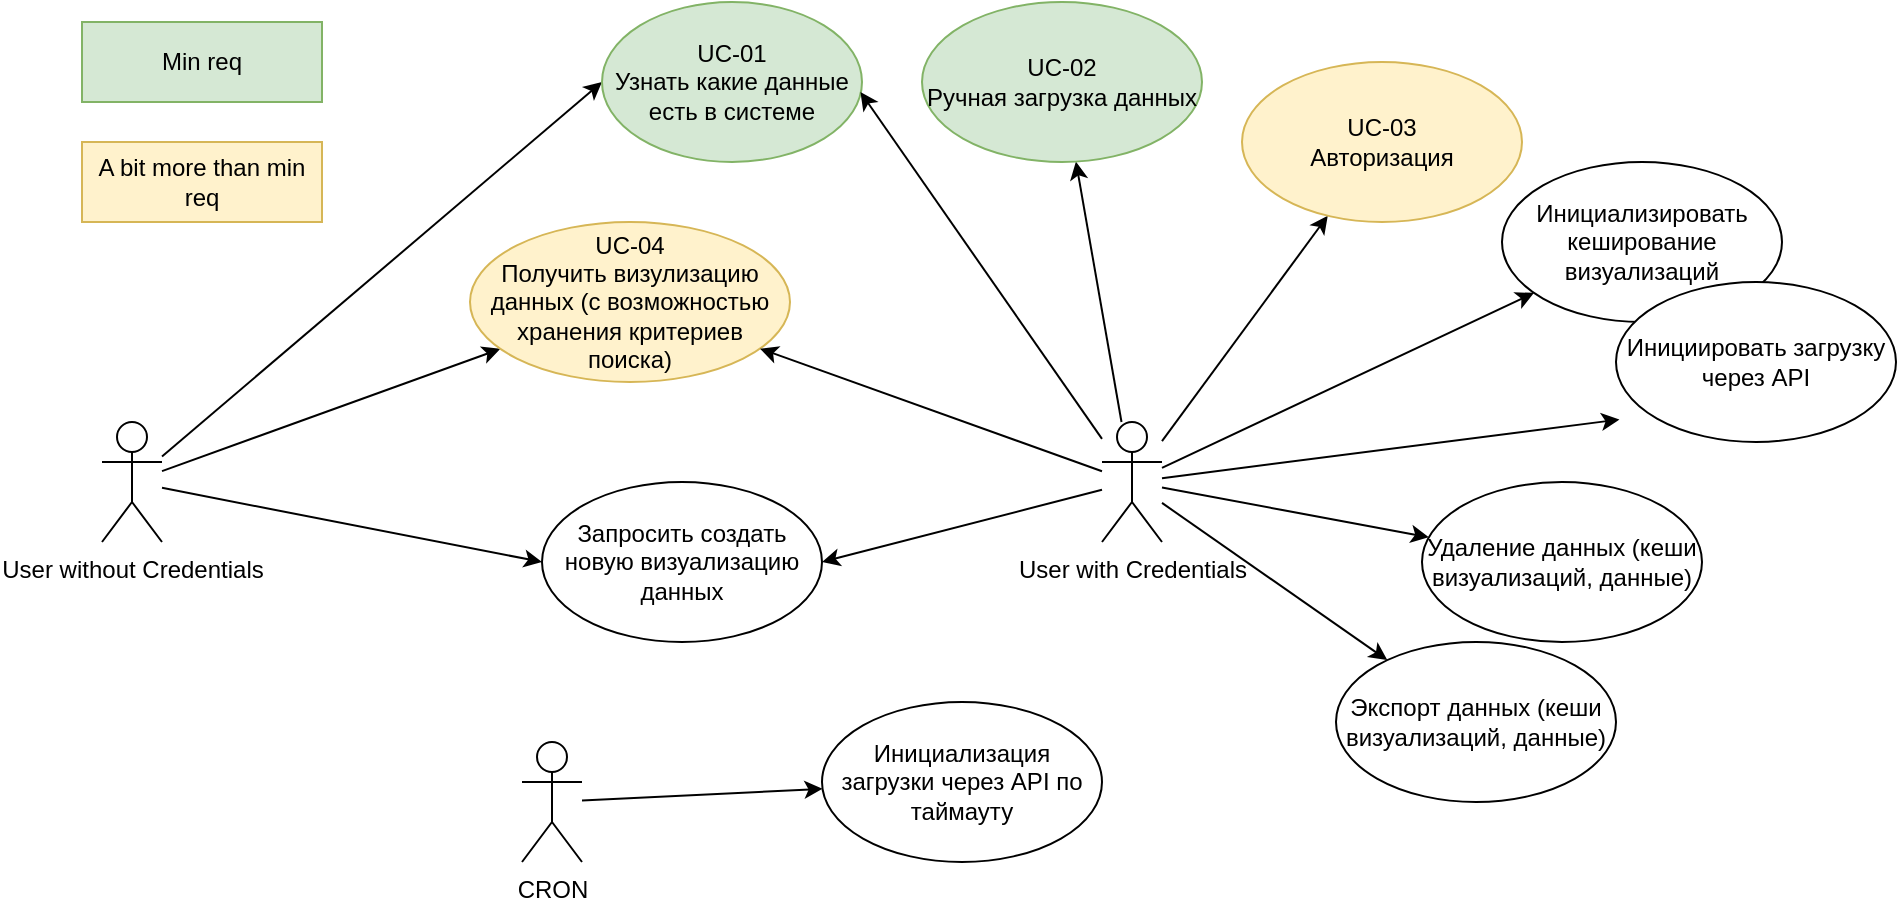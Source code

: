 <mxfile version="20.8.16" type="device" pages="4"><diagram name="Use-cases" id="f5uyt1Zjo9234dKpyQ7w"><mxGraphModel dx="1434" dy="884" grid="1" gridSize="10" guides="1" tooltips="1" connect="1" arrows="1" fold="1" page="1" pageScale="1" pageWidth="827" pageHeight="1169" math="0" shadow="0"><root><mxCell id="0"/><mxCell id="1" parent="0"/><mxCell id="8cF0kseje4IqXNG1ATnn-5" style="rounded=0;orthogonalLoop=1;jettySize=auto;html=1;" parent="1" source="8cF0kseje4IqXNG1ATnn-1" target="8cF0kseje4IqXNG1ATnn-4" edge="1"><mxGeometry relative="1" as="geometry"/></mxCell><mxCell id="8cF0kseje4IqXNG1ATnn-6" style="edgeStyle=none;rounded=0;orthogonalLoop=1;jettySize=auto;html=1;entryX=0;entryY=0.5;entryDx=0;entryDy=0;" parent="1" source="8cF0kseje4IqXNG1ATnn-1" target="8cF0kseje4IqXNG1ATnn-7" edge="1"><mxGeometry relative="1" as="geometry"><mxPoint x="270" y="400" as="targetPoint"/></mxGeometry></mxCell><mxCell id="8cF0kseje4IqXNG1ATnn-14" style="edgeStyle=none;rounded=0;orthogonalLoop=1;jettySize=auto;html=1;entryX=0;entryY=0.5;entryDx=0;entryDy=0;" parent="1" source="8cF0kseje4IqXNG1ATnn-1" target="8cF0kseje4IqXNG1ATnn-2" edge="1"><mxGeometry relative="1" as="geometry"/></mxCell><mxCell id="8cF0kseje4IqXNG1ATnn-1" value="User without Credentials" style="shape=umlActor;verticalLabelPosition=bottom;verticalAlign=top;html=1;outlineConnect=0;" parent="1" vertex="1"><mxGeometry x="70" y="210" width="30" height="60" as="geometry"/></mxCell><mxCell id="8cF0kseje4IqXNG1ATnn-2" value="UC-01&lt;br&gt;Узнать какие данные есть в системе" style="ellipse;whiteSpace=wrap;html=1;fillColor=#d5e8d4;strokeColor=#82b366;" parent="1" vertex="1"><mxGeometry x="320" width="130" height="80" as="geometry"/></mxCell><mxCell id="8cF0kseje4IqXNG1ATnn-4" value="UC-04&lt;br&gt;Получить визулизацию данных (с возможностью хранения критериев поиска)" style="ellipse;whiteSpace=wrap;html=1;fillColor=#fff2cc;strokeColor=#d6b656;" parent="1" vertex="1"><mxGeometry x="254" y="110" width="160" height="80" as="geometry"/></mxCell><mxCell id="8cF0kseje4IqXNG1ATnn-7" value="Запросить создать новую визуализацию данных" style="ellipse;whiteSpace=wrap;html=1;" parent="1" vertex="1"><mxGeometry x="290" y="240" width="140" height="80" as="geometry"/></mxCell><mxCell id="8cF0kseje4IqXNG1ATnn-9" style="edgeStyle=none;rounded=0;orthogonalLoop=1;jettySize=auto;html=1;" parent="1" source="8cF0kseje4IqXNG1ATnn-8" target="8cF0kseje4IqXNG1ATnn-10" edge="1"><mxGeometry relative="1" as="geometry"><mxPoint x="730" y="200" as="targetPoint"/></mxGeometry></mxCell><mxCell id="8cF0kseje4IqXNG1ATnn-11" style="edgeStyle=none;rounded=0;orthogonalLoop=1;jettySize=auto;html=1;entryX=0.994;entryY=0.563;entryDx=0;entryDy=0;entryPerimeter=0;" parent="1" source="8cF0kseje4IqXNG1ATnn-8" target="8cF0kseje4IqXNG1ATnn-2" edge="1"><mxGeometry relative="1" as="geometry"/></mxCell><mxCell id="8cF0kseje4IqXNG1ATnn-12" style="edgeStyle=none;rounded=0;orthogonalLoop=1;jettySize=auto;html=1;" parent="1" source="8cF0kseje4IqXNG1ATnn-8" target="8cF0kseje4IqXNG1ATnn-4" edge="1"><mxGeometry relative="1" as="geometry"/></mxCell><mxCell id="8cF0kseje4IqXNG1ATnn-13" style="edgeStyle=none;rounded=0;orthogonalLoop=1;jettySize=auto;html=1;entryX=1;entryY=0.5;entryDx=0;entryDy=0;" parent="1" source="8cF0kseje4IqXNG1ATnn-8" target="8cF0kseje4IqXNG1ATnn-7" edge="1"><mxGeometry relative="1" as="geometry"/></mxCell><mxCell id="8cF0kseje4IqXNG1ATnn-16" style="edgeStyle=none;rounded=0;orthogonalLoop=1;jettySize=auto;html=1;" parent="1" source="8cF0kseje4IqXNG1ATnn-8" target="8cF0kseje4IqXNG1ATnn-15" edge="1"><mxGeometry relative="1" as="geometry"/></mxCell><mxCell id="8cF0kseje4IqXNG1ATnn-18" style="edgeStyle=none;rounded=0;orthogonalLoop=1;jettySize=auto;html=1;" parent="1" source="8cF0kseje4IqXNG1ATnn-8" target="8cF0kseje4IqXNG1ATnn-17" edge="1"><mxGeometry relative="1" as="geometry"/></mxCell><mxCell id="8cF0kseje4IqXNG1ATnn-20" style="edgeStyle=none;rounded=0;orthogonalLoop=1;jettySize=auto;html=1;" parent="1" source="8cF0kseje4IqXNG1ATnn-8" edge="1"><mxGeometry relative="1" as="geometry"><mxPoint x="828.698" y="208.757" as="targetPoint"/></mxGeometry></mxCell><mxCell id="8cF0kseje4IqXNG1ATnn-22" style="edgeStyle=none;rounded=0;orthogonalLoop=1;jettySize=auto;html=1;" parent="1" source="8cF0kseje4IqXNG1ATnn-8" target="8cF0kseje4IqXNG1ATnn-21" edge="1"><mxGeometry relative="1" as="geometry"/></mxCell><mxCell id="8cF0kseje4IqXNG1ATnn-24" style="edgeStyle=none;rounded=0;orthogonalLoop=1;jettySize=auto;html=1;" parent="1" source="8cF0kseje4IqXNG1ATnn-8" target="8cF0kseje4IqXNG1ATnn-23" edge="1"><mxGeometry relative="1" as="geometry"/></mxCell><mxCell id="8cF0kseje4IqXNG1ATnn-8" value="User with Credentials" style="shape=umlActor;verticalLabelPosition=bottom;verticalAlign=top;html=1;outlineConnect=0;" parent="1" vertex="1"><mxGeometry x="570" y="210" width="30" height="60" as="geometry"/></mxCell><mxCell id="8cF0kseje4IqXNG1ATnn-10" value="UC-03&lt;br&gt;Авторизация" style="ellipse;whiteSpace=wrap;html=1;fillColor=#fff2cc;strokeColor=#d6b656;" parent="1" vertex="1"><mxGeometry x="640" y="30" width="140" height="80" as="geometry"/></mxCell><mxCell id="8cF0kseje4IqXNG1ATnn-15" value="UC-02&lt;br&gt;Ручная загрузка данных" style="ellipse;whiteSpace=wrap;html=1;fillColor=#d5e8d4;strokeColor=#82b366;" parent="1" vertex="1"><mxGeometry x="480" width="140" height="80" as="geometry"/></mxCell><mxCell id="8cF0kseje4IqXNG1ATnn-17" value="Инициализировать кеширование визуализаций" style="ellipse;whiteSpace=wrap;html=1;" parent="1" vertex="1"><mxGeometry x="770" y="80" width="140" height="80" as="geometry"/></mxCell><mxCell id="8cF0kseje4IqXNG1ATnn-19" value="Инициировать загрузку через API" style="ellipse;whiteSpace=wrap;html=1;" parent="1" vertex="1"><mxGeometry x="827" y="140" width="140" height="80" as="geometry"/></mxCell><mxCell id="8cF0kseje4IqXNG1ATnn-21" value="Удаление данных (кеши визуализаций, данные)" style="ellipse;whiteSpace=wrap;html=1;" parent="1" vertex="1"><mxGeometry x="730" y="240" width="140" height="80" as="geometry"/></mxCell><mxCell id="8cF0kseje4IqXNG1ATnn-23" value="Экспорт данных (кеши визуализаций, данные)" style="ellipse;whiteSpace=wrap;html=1;" parent="1" vertex="1"><mxGeometry x="687" y="320" width="140" height="80" as="geometry"/></mxCell><mxCell id="8cF0kseje4IqXNG1ATnn-27" style="edgeStyle=none;rounded=0;orthogonalLoop=1;jettySize=auto;html=1;" parent="1" source="8cF0kseje4IqXNG1ATnn-25" target="8cF0kseje4IqXNG1ATnn-26" edge="1"><mxGeometry relative="1" as="geometry"/></mxCell><mxCell id="8cF0kseje4IqXNG1ATnn-25" value="CRON" style="shape=umlActor;verticalLabelPosition=bottom;verticalAlign=top;html=1;outlineConnect=0;" parent="1" vertex="1"><mxGeometry x="280" y="370" width="30" height="60" as="geometry"/></mxCell><mxCell id="8cF0kseje4IqXNG1ATnn-26" value="Инициализация загрузки через API по таймауту" style="ellipse;whiteSpace=wrap;html=1;" parent="1" vertex="1"><mxGeometry x="430" y="350" width="140" height="80" as="geometry"/></mxCell><mxCell id="8cF0kseje4IqXNG1ATnn-28" value="Min req" style="rounded=0;whiteSpace=wrap;html=1;fillColor=#d5e8d4;strokeColor=#82b366;" parent="1" vertex="1"><mxGeometry x="60" y="10" width="120" height="40" as="geometry"/></mxCell><mxCell id="8cF0kseje4IqXNG1ATnn-29" value="A bit more than min req" style="rounded=0;whiteSpace=wrap;html=1;fillColor=#fff2cc;strokeColor=#d6b656;" parent="1" vertex="1"><mxGeometry x="60" y="70" width="120" height="40" as="geometry"/></mxCell></root></mxGraphModel></diagram><diagram id="mo4Sf-aDw3w8YgBsO6Wb" name="UC-01"><mxGraphModel dx="1434" dy="884" grid="1" gridSize="10" guides="1" tooltips="1" connect="1" arrows="1" fold="1" page="1" pageScale="1" pageWidth="850" pageHeight="1100" math="0" shadow="0"><root><mxCell id="0"/><mxCell id="1" parent="0"/><mxCell id="SO-l5unNgCnTwTQs5r8T-1" style="edgeStyle=orthogonalEdgeStyle;rounded=0;orthogonalLoop=1;jettySize=auto;html=1;entryX=0;entryY=0.5;entryDx=0;entryDy=0;" parent="1" source="SO-l5unNgCnTwTQs5r8T-5" target="SO-l5unNgCnTwTQs5r8T-7" edge="1"><mxGeometry relative="1" as="geometry"><Array as="points"><mxPoint x="105" y="130"/></Array></mxGeometry></mxCell><mxCell id="SO-l5unNgCnTwTQs5r8T-2" style="edgeStyle=orthogonalEdgeStyle;rounded=0;orthogonalLoop=1;jettySize=auto;html=1;entryX=0;entryY=0.5;entryDx=0;entryDy=0;" parent="1" source="SO-l5unNgCnTwTQs5r8T-5" target="SO-l5unNgCnTwTQs5r8T-8" edge="1"><mxGeometry relative="1" as="geometry"><Array as="points"><mxPoint x="105" y="190"/></Array></mxGeometry></mxCell><mxCell id="SO-l5unNgCnTwTQs5r8T-3" style="edgeStyle=orthogonalEdgeStyle;rounded=0;orthogonalLoop=1;jettySize=auto;html=1;entryX=0;entryY=0.5;entryDx=0;entryDy=0;" parent="1" source="SO-l5unNgCnTwTQs5r8T-5" target="SO-l5unNgCnTwTQs5r8T-9" edge="1"><mxGeometry relative="1" as="geometry"><Array as="points"><mxPoint x="105" y="250"/></Array></mxGeometry></mxCell><mxCell id="SO-l5unNgCnTwTQs5r8T-4" style="edgeStyle=orthogonalEdgeStyle;rounded=0;orthogonalLoop=1;jettySize=auto;html=1;entryX=0;entryY=0.5;entryDx=0;entryDy=0;" parent="1" source="SO-l5unNgCnTwTQs5r8T-5" target="SO-l5unNgCnTwTQs5r8T-11" edge="1"><mxGeometry relative="1" as="geometry"><Array as="points"><mxPoint x="105" y="310"/></Array></mxGeometry></mxCell><mxCell id="SO-l5unNgCnTwTQs5r8T-5" value="UC-01&lt;br style=&quot;border-color: var(--border-color);&quot;&gt;Узнать какие данные есть в системе" style="rounded=0;whiteSpace=wrap;html=1;" parent="1" vertex="1"><mxGeometry x="40" y="40" width="130" height="50" as="geometry"/></mxCell><mxCell id="SO-l5unNgCnTwTQs5r8T-6" value="UC-01 - наполнить репозиторий данными" style="rounded=0;whiteSpace=wrap;html=1;" parent="1" vertex="1"><mxGeometry x="190" y="110" width="120" height="40" as="geometry"/></mxCell><mxCell id="SO-l5unNgCnTwTQs5r8T-7" value="UC-01.1 - наполнить БД данными" style="rounded=0;whiteSpace=wrap;html=1;" parent="1" vertex="1"><mxGeometry x="190" y="110" width="170" height="40" as="geometry"/></mxCell><mxCell id="SO-l5unNgCnTwTQs5r8T-8" value="UC-01.2 - Репозиторий и модели данных" style="rounded=0;whiteSpace=wrap;html=1;" parent="1" vertex="1"><mxGeometry x="190" y="170" width="170" height="40" as="geometry"/></mxCell><mxCell id="SO-l5unNgCnTwTQs5r8T-9" value="UC-01.3 - Контроллер" style="rounded=0;whiteSpace=wrap;html=1;" parent="1" vertex="1"><mxGeometry x="190" y="230" width="170" height="40" as="geometry"/></mxCell><mxCell id="SO-l5unNgCnTwTQs5r8T-10" value="" style="edgeStyle=orthogonalEdgeStyle;rounded=0;orthogonalLoop=1;jettySize=auto;html=1;" parent="1" source="SO-l5unNgCnTwTQs5r8T-11" target="SO-l5unNgCnTwTQs5r8T-13" edge="1"><mxGeometry relative="1" as="geometry"/></mxCell><mxCell id="SO-l5unNgCnTwTQs5r8T-11" value="UC-01.4 - Фронт" style="rounded=0;whiteSpace=wrap;html=1;" parent="1" vertex="1"><mxGeometry x="190" y="290" width="170" height="40" as="geometry"/></mxCell><mxCell id="SO-l5unNgCnTwTQs5r8T-12" value="" style="edgeStyle=orthogonalEdgeStyle;rounded=0;orthogonalLoop=1;jettySize=auto;html=1;" parent="1" source="SO-l5unNgCnTwTQs5r8T-13" target="SO-l5unNgCnTwTQs5r8T-14" edge="1"><mxGeometry relative="1" as="geometry"/></mxCell><mxCell id="SO-l5unNgCnTwTQs5r8T-13" value="моки для данных" style="rounded=0;whiteSpace=wrap;html=1;" parent="1" vertex="1"><mxGeometry x="400" y="290" width="170" height="40" as="geometry"/></mxCell><mxCell id="SO-l5unNgCnTwTQs5r8T-14" value="UI для визуализации" style="rounded=0;whiteSpace=wrap;html=1;" parent="1" vertex="1"><mxGeometry x="610" y="290" width="170" height="40" as="geometry"/></mxCell></root></mxGraphModel></diagram><diagram id="AnEG77DeP-e4qSUIiwrL" name="UC-02"><mxGraphModel dx="1434" dy="884" grid="1" gridSize="10" guides="1" tooltips="1" connect="1" arrows="1" fold="1" page="1" pageScale="1" pageWidth="850" pageHeight="1100" math="0" shadow="0"><root><mxCell id="0"/><mxCell id="1" parent="0"/><mxCell id="Unuqt8ObPVXyBJiYsEU6-1" style="edgeStyle=orthogonalEdgeStyle;rounded=0;orthogonalLoop=1;jettySize=auto;html=1;entryX=0;entryY=0.5;entryDx=0;entryDy=0;" parent="1" source="Unuqt8ObPVXyBJiYsEU6-3" target="Unuqt8ObPVXyBJiYsEU6-5" edge="1"><mxGeometry relative="1" as="geometry"><Array as="points"><mxPoint x="105" y="130"/></Array></mxGeometry></mxCell><mxCell id="Unuqt8ObPVXyBJiYsEU6-2" style="edgeStyle=orthogonalEdgeStyle;rounded=0;orthogonalLoop=1;jettySize=auto;html=1;entryX=0;entryY=0.5;entryDx=0;entryDy=0;" parent="1" source="Unuqt8ObPVXyBJiYsEU6-3" target="Unuqt8ObPVXyBJiYsEU6-6" edge="1"><mxGeometry relative="1" as="geometry"><Array as="points"><mxPoint x="105" y="190"/></Array></mxGeometry></mxCell><mxCell id="Unuqt8ObPVXyBJiYsEU6-3" value="UC-02&lt;br style=&quot;border-color: var(--border-color);&quot;&gt;Ручная загрузка данных" style="rounded=0;whiteSpace=wrap;html=1;" parent="1" vertex="1"><mxGeometry x="40" y="40" width="130" height="50" as="geometry"/></mxCell><mxCell id="Unuqt8ObPVXyBJiYsEU6-4" value="UC-01 - наполнить репозиторий данными" style="rounded=0;whiteSpace=wrap;html=1;" parent="1" vertex="1"><mxGeometry x="190" y="110" width="120" height="40" as="geometry"/></mxCell><mxCell id="Unuqt8ObPVXyBJiYsEU6-5" value="UC-02.1 - Репозиторий и модели" style="rounded=0;whiteSpace=wrap;html=1;" parent="1" vertex="1"><mxGeometry x="190" y="110" width="170" height="40" as="geometry"/></mxCell><mxCell id="Unuqt8ObPVXyBJiYsEU6-6" value="UC-02.2 - Контроллер" style="rounded=0;whiteSpace=wrap;html=1;" parent="1" vertex="1"><mxGeometry x="190" y="170" width="170" height="40" as="geometry"/></mxCell></root></mxGraphModel></diagram><diagram id="6f35am_99kZWZjibFeqt" name="Data models schema"><mxGraphModel dx="1606" dy="833" grid="1" gridSize="10" guides="1" tooltips="1" connect="1" arrows="1" fold="1" page="1" pageScale="1" pageWidth="850" pageHeight="1100" math="0" shadow="0"><root><mxCell id="0"/><mxCell id="1" parent="0"/><mxCell id="kZ204tlnAHB1VtBrFHOV-1" value="Application" style="swimlane;fontStyle=0;childLayout=stackLayout;horizontal=1;startSize=26;fillColor=#dae8fc;horizontalStack=0;resizeParent=1;resizeParentMax=0;resizeLast=0;collapsible=1;marginBottom=0;strokeColor=#6c8ebf;" parent="1" vertex="1"><mxGeometry x="280" y="200" width="240" height="260" as="geometry"/></mxCell><mxCell id="kZ204tlnAHB1VtBrFHOV-2" value="+ metadata: metadata" style="text;strokeColor=#6c8ebf;fillColor=#dae8fc;align=left;verticalAlign=top;spacingLeft=4;spacingRight=4;overflow=hidden;rotatable=0;points=[[0,0.5],[1,0.5]];portConstraint=eastwest;" parent="kZ204tlnAHB1VtBrFHOV-1" vertex="1"><mxGeometry y="26" width="240" height="26" as="geometry"/></mxCell><mxCell id="kZ204tlnAHB1VtBrFHOV-3" value="+ year: int" style="text;strokeColor=#6c8ebf;fillColor=#dae8fc;align=left;verticalAlign=top;spacingLeft=4;spacingRight=4;overflow=hidden;rotatable=0;points=[[0,0.5],[1,0.5]];portConstraint=eastwest;" parent="kZ204tlnAHB1VtBrFHOV-1" vertex="1"><mxGeometry y="52" width="240" height="26" as="geometry"/></mxCell><mxCell id="kZ204tlnAHB1VtBrFHOV-4" value="+ countryId: string?" style="text;strokeColor=#6c8ebf;fillColor=#dae8fc;align=left;verticalAlign=top;spacingLeft=4;spacingRight=4;overflow=hidden;rotatable=0;points=[[0,0.5],[1,0.5]];portConstraint=eastwest;" parent="kZ204tlnAHB1VtBrFHOV-1" vertex="1"><mxGeometry y="78" width="240" height="26" as="geometry"/></mxCell><mxCell id="kZ204tlnAHB1VtBrFHOV-5" value="+ organisationId: string?" style="text;strokeColor=#6c8ebf;fillColor=#dae8fc;align=left;verticalAlign=top;spacingLeft=4;spacingRight=4;overflow=hidden;rotatable=0;points=[[0,0.5],[1,0.5]];portConstraint=eastwest;" parent="kZ204tlnAHB1VtBrFHOV-1" vertex="1"><mxGeometry y="104" width="240" height="26" as="geometry"/></mxCell><mxCell id="kZ204tlnAHB1VtBrFHOV-6" value="+ applicationByResident: int?" style="text;strokeColor=#6c8ebf;fillColor=#dae8fc;align=left;verticalAlign=top;spacingLeft=4;spacingRight=4;overflow=hidden;rotatable=0;points=[[0,0.5],[1,0.5]];portConstraint=eastwest;" parent="kZ204tlnAHB1VtBrFHOV-1" vertex="1"><mxGeometry y="130" width="240" height="26" as="geometry"/></mxCell><mxCell id="kZ204tlnAHB1VtBrFHOV-7" value="+ applicationByNonResident: int?" style="text;strokeColor=#6c8ebf;fillColor=#dae8fc;align=left;verticalAlign=top;spacingLeft=4;spacingRight=4;overflow=hidden;rotatable=0;points=[[0,0.5],[1,0.5]];portConstraint=eastwest;" parent="kZ204tlnAHB1VtBrFHOV-1" vertex="1"><mxGeometry y="156" width="240" height="26" as="geometry"/></mxCell><mxCell id="kZ204tlnAHB1VtBrFHOV-8" value="+ applicationsByOriginTotal: int?" style="text;strokeColor=#6c8ebf;fillColor=#dae8fc;align=left;verticalAlign=top;spacingLeft=4;spacingRight=4;overflow=hidden;rotatable=0;points=[[0,0.5],[1,0.5]];portConstraint=eastwest;" parent="kZ204tlnAHB1VtBrFHOV-1" vertex="1"><mxGeometry y="182" width="240" height="26" as="geometry"/></mxCell><mxCell id="kZ204tlnAHB1VtBrFHOV-9" value="+ pctNationalPhaseEntryOffice: int?" style="text;strokeColor=#6c8ebf;fillColor=#dae8fc;align=left;verticalAlign=top;spacingLeft=4;spacingRight=4;overflow=hidden;rotatable=0;points=[[0,0.5],[1,0.5]];portConstraint=eastwest;" parent="kZ204tlnAHB1VtBrFHOV-1" vertex="1"><mxGeometry y="208" width="240" height="26" as="geometry"/></mxCell><mxCell id="kZ204tlnAHB1VtBrFHOV-10" value="+ pctNationalPhaseEntryOrigin: int?" style="text;strokeColor=#6c8ebf;fillColor=#dae8fc;align=left;verticalAlign=top;spacingLeft=4;spacingRight=4;overflow=hidden;rotatable=0;points=[[0,0.5],[1,0.5]];portConstraint=eastwest;" parent="kZ204tlnAHB1VtBrFHOV-1" vertex="1"><mxGeometry y="234" width="240" height="26" as="geometry"/></mxCell><mxCell id="kZ204tlnAHB1VtBrFHOV-11" value="Grants" style="swimlane;fontStyle=0;childLayout=stackLayout;horizontal=1;startSize=26;fillColor=#dae8fc;horizontalStack=0;resizeParent=1;resizeParentMax=0;resizeLast=0;collapsible=1;marginBottom=0;strokeColor=#6c8ebf;" parent="1" vertex="1"><mxGeometry x="30" y="200" width="240" height="234" as="geometry"/></mxCell><mxCell id="kZ204tlnAHB1VtBrFHOV-12" value="+ metadata: metadata" style="text;strokeColor=#6c8ebf;fillColor=#dae8fc;align=left;verticalAlign=top;spacingLeft=4;spacingRight=4;overflow=hidden;rotatable=0;points=[[0,0.5],[1,0.5]];portConstraint=eastwest;" parent="kZ204tlnAHB1VtBrFHOV-11" vertex="1"><mxGeometry y="26" width="240" height="26" as="geometry"/></mxCell><mxCell id="kZ204tlnAHB1VtBrFHOV-13" value="+ year: int" style="text;strokeColor=#6c8ebf;fillColor=#dae8fc;align=left;verticalAlign=top;spacingLeft=4;spacingRight=4;overflow=hidden;rotatable=0;points=[[0,0.5],[1,0.5]];portConstraint=eastwest;" parent="kZ204tlnAHB1VtBrFHOV-11" vertex="1"><mxGeometry y="52" width="240" height="26" as="geometry"/></mxCell><mxCell id="kZ204tlnAHB1VtBrFHOV-14" value="+ countryId: string?" style="text;strokeColor=#6c8ebf;fillColor=#dae8fc;align=left;verticalAlign=top;spacingLeft=4;spacingRight=4;overflow=hidden;rotatable=0;points=[[0,0.5],[1,0.5]];portConstraint=eastwest;" parent="kZ204tlnAHB1VtBrFHOV-11" vertex="1"><mxGeometry y="78" width="240" height="26" as="geometry"/></mxCell><mxCell id="kZ204tlnAHB1VtBrFHOV-15" value="+ organisationId: string?" style="text;strokeColor=#6c8ebf;fillColor=#dae8fc;align=left;verticalAlign=top;spacingLeft=4;spacingRight=4;overflow=hidden;rotatable=0;points=[[0,0.5],[1,0.5]];portConstraint=eastwest;" parent="kZ204tlnAHB1VtBrFHOV-11" vertex="1"><mxGeometry y="104" width="240" height="26" as="geometry"/></mxCell><mxCell id="kZ204tlnAHB1VtBrFHOV-16" value="+ grantsByOfficeResident: int?" style="text;strokeColor=#6c8ebf;fillColor=#dae8fc;align=left;verticalAlign=top;spacingLeft=4;spacingRight=4;overflow=hidden;rotatable=0;points=[[0,0.5],[1,0.5]];portConstraint=eastwest;" parent="kZ204tlnAHB1VtBrFHOV-11" vertex="1"><mxGeometry y="130" width="240" height="26" as="geometry"/></mxCell><mxCell id="kZ204tlnAHB1VtBrFHOV-17" value="+ grantsByOfficeNonResident: int?" style="text;strokeColor=#6c8ebf;fillColor=#dae8fc;align=left;verticalAlign=top;spacingLeft=4;spacingRight=4;overflow=hidden;rotatable=0;points=[[0,0.5],[1,0.5]];portConstraint=eastwest;" parent="kZ204tlnAHB1VtBrFHOV-11" vertex="1"><mxGeometry y="156" width="240" height="26" as="geometry"/></mxCell><mxCell id="kZ204tlnAHB1VtBrFHOV-18" value="+ grantsByOriginTotal: int?" style="text;strokeColor=#6c8ebf;fillColor=#dae8fc;align=left;verticalAlign=top;spacingLeft=4;spacingRight=4;overflow=hidden;rotatable=0;points=[[0,0.5],[1,0.5]];portConstraint=eastwest;" parent="kZ204tlnAHB1VtBrFHOV-11" vertex="1"><mxGeometry y="182" width="240" height="26" as="geometry"/></mxCell><mxCell id="kZ204tlnAHB1VtBrFHOV-19" value="+ inForceByOfficeTotal: int?" style="text;strokeColor=#6c8ebf;fillColor=#dae8fc;align=left;verticalAlign=top;spacingLeft=4;spacingRight=4;overflow=hidden;rotatable=0;points=[[0,0.5],[1,0.5]];portConstraint=eastwest;" parent="kZ204tlnAHB1VtBrFHOV-11" vertex="1"><mxGeometry y="208" width="240" height="26" as="geometry"/></mxCell><mxCell id="kZ204tlnAHB1VtBrFHOV-34" value="Metadata" style="swimlane;fontStyle=0;childLayout=stackLayout;horizontal=1;startSize=26;fillColor=none;horizontalStack=0;resizeParent=1;resizeParentMax=0;resizeLast=0;collapsible=1;marginBottom=0;" parent="1" vertex="1"><mxGeometry x="1300" y="200" width="140" height="104" as="geometry"/></mxCell><mxCell id="kZ204tlnAHB1VtBrFHOV-35" value="+ sourceId: string" style="text;strokeColor=none;fillColor=none;align=left;verticalAlign=top;spacingLeft=4;spacingRight=4;overflow=hidden;rotatable=0;points=[[0,0.5],[1,0.5]];portConstraint=eastwest;" parent="kZ204tlnAHB1VtBrFHOV-34" vertex="1"><mxGeometry y="26" width="140" height="26" as="geometry"/></mxCell><mxCell id="kZ204tlnAHB1VtBrFHOV-36" value="+ uploaderUserId: string" style="text;strokeColor=none;fillColor=none;align=left;verticalAlign=top;spacingLeft=4;spacingRight=4;overflow=hidden;rotatable=0;points=[[0,0.5],[1,0.5]];portConstraint=eastwest;" parent="kZ204tlnAHB1VtBrFHOV-34" vertex="1"><mxGeometry y="52" width="140" height="26" as="geometry"/></mxCell><mxCell id="kZ204tlnAHB1VtBrFHOV-37" value="+ uploadDate: dateTime" style="text;strokeColor=none;fillColor=none;align=left;verticalAlign=top;spacingLeft=4;spacingRight=4;overflow=hidden;rotatable=0;points=[[0,0.5],[1,0.5]];portConstraint=eastwest;" parent="kZ204tlnAHB1VtBrFHOV-34" vertex="1"><mxGeometry y="78" width="140" height="26" as="geometry"/></mxCell><mxCell id="kZ204tlnAHB1VtBrFHOV-57" value="M1SL" style="swimlane;fontStyle=0;childLayout=stackLayout;horizontal=1;startSize=26;fillColor=#ffe6cc;horizontalStack=0;resizeParent=1;resizeParentMax=0;resizeLast=0;collapsible=1;marginBottom=0;strokeColor=#d79b00;" parent="1" vertex="1"><mxGeometry x="860" y="370" width="240" height="104" as="geometry"/></mxCell><mxCell id="kZ204tlnAHB1VtBrFHOV-58" value="+ metadata: metadata" style="text;strokeColor=#d79b00;fillColor=#ffe6cc;align=left;verticalAlign=top;spacingLeft=4;spacingRight=4;overflow=hidden;rotatable=0;points=[[0,0.5],[1,0.5]];portConstraint=eastwest;" parent="kZ204tlnAHB1VtBrFHOV-57" vertex="1"><mxGeometry y="26" width="240" height="26" as="geometry"/></mxCell><mxCell id="kZ204tlnAHB1VtBrFHOV-59" value="+ date: dateTime" style="text;strokeColor=#d79b00;fillColor=#ffe6cc;align=left;verticalAlign=top;spacingLeft=4;spacingRight=4;overflow=hidden;rotatable=0;points=[[0,0.5],[1,0.5]];portConstraint=eastwest;" parent="kZ204tlnAHB1VtBrFHOV-57" vertex="1"><mxGeometry y="52" width="240" height="26" as="geometry"/></mxCell><mxCell id="kZ204tlnAHB1VtBrFHOV-60" value="+ m1sl: type" style="text;strokeColor=#d79b00;fillColor=#ffe6cc;align=left;verticalAlign=top;spacingLeft=4;spacingRight=4;overflow=hidden;rotatable=0;points=[[0,0.5],[1,0.5]];portConstraint=eastwest;" parent="kZ204tlnAHB1VtBrFHOV-57" vertex="1"><mxGeometry y="78" width="240" height="26" as="geometry"/></mxCell><mxCell id="kZ204tlnAHB1VtBrFHOV-61" value="M2SL" style="swimlane;fontStyle=0;childLayout=stackLayout;horizontal=1;startSize=26;fillColor=#ffe6cc;horizontalStack=0;resizeParent=1;resizeParentMax=0;resizeLast=0;collapsible=1;marginBottom=0;strokeColor=#d79b00;" parent="1" vertex="1"><mxGeometry x="860" y="490" width="240" height="104" as="geometry"/></mxCell><mxCell id="kZ204tlnAHB1VtBrFHOV-62" value="+ metadata: metadata" style="text;strokeColor=#d79b00;fillColor=#ffe6cc;align=left;verticalAlign=top;spacingLeft=4;spacingRight=4;overflow=hidden;rotatable=0;points=[[0,0.5],[1,0.5]];portConstraint=eastwest;" parent="kZ204tlnAHB1VtBrFHOV-61" vertex="1"><mxGeometry y="26" width="240" height="26" as="geometry"/></mxCell><mxCell id="kZ204tlnAHB1VtBrFHOV-63" value="+ date: dateTime" style="text;strokeColor=#d79b00;fillColor=#ffe6cc;align=left;verticalAlign=top;spacingLeft=4;spacingRight=4;overflow=hidden;rotatable=0;points=[[0,0.5],[1,0.5]];portConstraint=eastwest;" parent="kZ204tlnAHB1VtBrFHOV-61" vertex="1"><mxGeometry y="52" width="240" height="26" as="geometry"/></mxCell><mxCell id="kZ204tlnAHB1VtBrFHOV-64" value="+ m2sl: type" style="text;strokeColor=#d79b00;fillColor=#ffe6cc;align=left;verticalAlign=top;spacingLeft=4;spacingRight=4;overflow=hidden;rotatable=0;points=[[0,0.5],[1,0.5]];portConstraint=eastwest;" parent="kZ204tlnAHB1VtBrFHOV-61" vertex="1"><mxGeometry y="78" width="240" height="26" as="geometry"/></mxCell><mxCell id="kZ204tlnAHB1VtBrFHOV-65" value="Frequency" style="swimlane;fontStyle=0;childLayout=stackLayout;horizontal=1;startSize=26;fillColor=none;horizontalStack=0;resizeParent=1;resizeParentMax=0;resizeLast=0;collapsible=1;marginBottom=0;" parent="1" vertex="1"><mxGeometry x="1170" y="200" width="120" height="130" as="geometry"/></mxCell><mxCell id="kZ204tlnAHB1VtBrFHOV-66" value="+ name: string" style="text;strokeColor=none;fillColor=none;align=left;verticalAlign=top;spacingLeft=4;spacingRight=4;overflow=hidden;rotatable=0;points=[[0,0.5],[1,0.5]];portConstraint=eastwest;" parent="kZ204tlnAHB1VtBrFHOV-65" vertex="1"><mxGeometry y="26" width="120" height="26" as="geometry"/></mxCell><mxCell id="kZ204tlnAHB1VtBrFHOV-67" value="+ shortName: string" style="text;strokeColor=none;fillColor=none;align=left;verticalAlign=top;spacingLeft=4;spacingRight=4;overflow=hidden;rotatable=0;points=[[0,0.5],[1,0.5]];portConstraint=eastwest;" parent="kZ204tlnAHB1VtBrFHOV-65" vertex="1"><mxGeometry y="52" width="120" height="26" as="geometry"/></mxCell><mxCell id="kZ204tlnAHB1VtBrFHOV-68" value="+ unit: string" style="text;strokeColor=none;fillColor=none;align=left;verticalAlign=top;spacingLeft=4;spacingRight=4;overflow=hidden;rotatable=0;points=[[0,0.5],[1,0.5]];portConstraint=eastwest;" parent="kZ204tlnAHB1VtBrFHOV-65" vertex="1"><mxGeometry y="78" width="120" height="26" as="geometry"/></mxCell><mxCell id="kZ204tlnAHB1VtBrFHOV-69" value="+ count: int" style="text;strokeColor=none;fillColor=none;align=left;verticalAlign=top;spacingLeft=4;spacingRight=4;overflow=hidden;rotatable=0;points=[[0,0.5],[1,0.5]];portConstraint=eastwest;" parent="kZ204tlnAHB1VtBrFHOV-65" vertex="1"><mxGeometry y="104" width="120" height="26" as="geometry"/></mxCell><mxCell id="kZ204tlnAHB1VtBrFHOV-70" value="MeiFin" style="swimlane;fontStyle=0;childLayout=stackLayout;horizontal=1;startSize=26;fillColor=#ffe6cc;horizontalStack=0;resizeParent=1;resizeParentMax=0;resizeLast=0;collapsible=1;marginBottom=0;strokeColor=#d79b00;" parent="1" vertex="1"><mxGeometry x="600" y="440" width="240" height="286" as="geometry"/></mxCell><mxCell id="kZ204tlnAHB1VtBrFHOV-71" value="+ metadata: metadata" style="text;strokeColor=#d79b00;fillColor=#ffe6cc;align=left;verticalAlign=top;spacingLeft=4;spacingRight=4;overflow=hidden;rotatable=0;points=[[0,0.5],[1,0.5]];portConstraint=eastwest;" parent="kZ204tlnAHB1VtBrFHOV-70" vertex="1"><mxGeometry y="26" width="240" height="26" as="geometry"/></mxCell><mxCell id="kZ204tlnAHB1VtBrFHOV-72" value="+ year: int" style="text;strokeColor=#d79b00;fillColor=#ffe6cc;align=left;verticalAlign=top;spacingLeft=4;spacingRight=4;overflow=hidden;rotatable=0;points=[[0,0.5],[1,0.5]];portConstraint=eastwest;" parent="kZ204tlnAHB1VtBrFHOV-70" vertex="1"><mxGeometry y="52" width="240" height="26" as="geometry"/></mxCell><mxCell id="kZ204tlnAHB1VtBrFHOV-73" value="+ subject: string" style="text;strokeColor=#d79b00;fillColor=#ffe6cc;align=left;verticalAlign=top;spacingLeft=4;spacingRight=4;overflow=hidden;rotatable=0;points=[[0,0.5],[1,0.5]];portConstraint=eastwest;" parent="kZ204tlnAHB1VtBrFHOV-70" vertex="1"><mxGeometry y="78" width="240" height="26" as="geometry"/></mxCell><mxCell id="kZ204tlnAHB1VtBrFHOV-74" value="+ countryId: string" style="text;strokeColor=#d79b00;fillColor=#ffe6cc;align=left;verticalAlign=top;spacingLeft=4;spacingRight=4;overflow=hidden;rotatable=0;points=[[0,0.5],[1,0.5]];portConstraint=eastwest;" parent="kZ204tlnAHB1VtBrFHOV-70" vertex="1"><mxGeometry y="104" width="240" height="26" as="geometry"/></mxCell><mxCell id="kZ204tlnAHB1VtBrFHOV-75" value="+ frequency: string" style="text;strokeColor=#d79b00;fillColor=#ffe6cc;align=left;verticalAlign=top;spacingLeft=4;spacingRight=4;overflow=hidden;rotatable=0;points=[[0,0.5],[1,0.5]];portConstraint=eastwest;" parent="kZ204tlnAHB1VtBrFHOV-70" vertex="1"><mxGeometry y="130" width="240" height="26" as="geometry"/></mxCell><mxCell id="kZ204tlnAHB1VtBrFHOV-76" value="+ unit: string" style="text;strokeColor=#d79b00;fillColor=#ffe6cc;align=left;verticalAlign=top;spacingLeft=4;spacingRight=4;overflow=hidden;rotatable=0;points=[[0,0.5],[1,0.5]];portConstraint=eastwest;" parent="kZ204tlnAHB1VtBrFHOV-70" vertex="1"><mxGeometry y="156" width="240" height="26" as="geometry"/></mxCell><mxCell id="kZ204tlnAHB1VtBrFHOV-77" value="+ powerCode: int" style="text;strokeColor=#d79b00;fillColor=#ffe6cc;align=left;verticalAlign=top;spacingLeft=4;spacingRight=4;overflow=hidden;rotatable=0;points=[[0,0.5],[1,0.5]];portConstraint=eastwest;" parent="kZ204tlnAHB1VtBrFHOV-70" vertex="1"><mxGeometry y="182" width="240" height="26" as="geometry"/></mxCell><mxCell id="kZ204tlnAHB1VtBrFHOV-78" value="+ referencePeriod: string" style="text;strokeColor=#d79b00;fillColor=#ffe6cc;align=left;verticalAlign=top;spacingLeft=4;spacingRight=4;overflow=hidden;rotatable=0;points=[[0,0.5],[1,0.5]];portConstraint=eastwest;" parent="kZ204tlnAHB1VtBrFHOV-70" vertex="1"><mxGeometry y="208" width="240" height="26" as="geometry"/></mxCell><mxCell id="kZ204tlnAHB1VtBrFHOV-79" value="+ value: double" style="text;strokeColor=#d79b00;fillColor=#ffe6cc;align=left;verticalAlign=top;spacingLeft=4;spacingRight=4;overflow=hidden;rotatable=0;points=[[0,0.5],[1,0.5]];portConstraint=eastwest;" parent="kZ204tlnAHB1VtBrFHOV-70" vertex="1"><mxGeometry y="234" width="240" height="26" as="geometry"/></mxCell><mxCell id="kZ204tlnAHB1VtBrFHOV-80" value="+ flags: string[]" style="text;strokeColor=#d79b00;fillColor=#ffe6cc;align=left;verticalAlign=top;spacingLeft=4;spacingRight=4;overflow=hidden;rotatable=0;points=[[0,0.5],[1,0.5]];portConstraint=eastwest;" parent="kZ204tlnAHB1VtBrFHOV-70" vertex="1"><mxGeometry y="260" width="240" height="26" as="geometry"/></mxCell><mxCell id="kZ204tlnAHB1VtBrFHOV-81" value="PricesCpi" style="swimlane;fontStyle=0;childLayout=stackLayout;horizontal=1;startSize=26;fillColor=#ffe6cc;horizontalStack=0;resizeParent=1;resizeParentMax=0;resizeLast=0;collapsible=1;marginBottom=0;strokeColor=#d79b00;" parent="1" vertex="1"><mxGeometry x="600" y="740" width="240" height="312" as="geometry"/></mxCell><mxCell id="kZ204tlnAHB1VtBrFHOV-82" value="+ metadata: metadata" style="text;strokeColor=#d79b00;fillColor=#ffe6cc;align=left;verticalAlign=top;spacingLeft=4;spacingRight=4;overflow=hidden;rotatable=0;points=[[0,0.5],[1,0.5]];portConstraint=eastwest;" parent="kZ204tlnAHB1VtBrFHOV-81" vertex="1"><mxGeometry y="26" width="240" height="26" as="geometry"/></mxCell><mxCell id="kZ204tlnAHB1VtBrFHOV-83" value="+ year: int" style="text;strokeColor=#d79b00;fillColor=#ffe6cc;align=left;verticalAlign=top;spacingLeft=4;spacingRight=4;overflow=hidden;rotatable=0;points=[[0,0.5],[1,0.5]];portConstraint=eastwest;" parent="kZ204tlnAHB1VtBrFHOV-81" vertex="1"><mxGeometry y="52" width="240" height="26" as="geometry"/></mxCell><mxCell id="kZ204tlnAHB1VtBrFHOV-84" value="+ countryId: string" style="text;strokeColor=#d79b00;fillColor=#ffe6cc;align=left;verticalAlign=top;spacingLeft=4;spacingRight=4;overflow=hidden;rotatable=0;points=[[0,0.5],[1,0.5]];portConstraint=eastwest;" parent="kZ204tlnAHB1VtBrFHOV-81" vertex="1"><mxGeometry y="78" width="240" height="26" as="geometry"/></mxCell><mxCell id="kZ204tlnAHB1VtBrFHOV-85" value="+ subject: string" style="text;strokeColor=#d79b00;fillColor=#ffe6cc;align=left;verticalAlign=top;spacingLeft=4;spacingRight=4;overflow=hidden;rotatable=0;points=[[0,0.5],[1,0.5]];portConstraint=eastwest;" parent="kZ204tlnAHB1VtBrFHOV-81" vertex="1"><mxGeometry y="104" width="240" height="26" as="geometry"/></mxCell><mxCell id="kZ204tlnAHB1VtBrFHOV-86" value="+ measure: string" style="text;strokeColor=#d79b00;fillColor=#ffe6cc;align=left;verticalAlign=top;spacingLeft=4;spacingRight=4;overflow=hidden;rotatable=0;points=[[0,0.5],[1,0.5]];portConstraint=eastwest;" parent="kZ204tlnAHB1VtBrFHOV-81" vertex="1"><mxGeometry y="130" width="240" height="26" as="geometry"/></mxCell><mxCell id="kZ204tlnAHB1VtBrFHOV-87" value="+ frequency: string" style="text;strokeColor=#d79b00;fillColor=#ffe6cc;align=left;verticalAlign=top;spacingLeft=4;spacingRight=4;overflow=hidden;rotatable=0;points=[[0,0.5],[1,0.5]];portConstraint=eastwest;" parent="kZ204tlnAHB1VtBrFHOV-81" vertex="1"><mxGeometry y="156" width="240" height="26" as="geometry"/></mxCell><mxCell id="kZ204tlnAHB1VtBrFHOV-88" value="+ unit: string" style="text;strokeColor=#d79b00;fillColor=#ffe6cc;align=left;verticalAlign=top;spacingLeft=4;spacingRight=4;overflow=hidden;rotatable=0;points=[[0,0.5],[1,0.5]];portConstraint=eastwest;" parent="kZ204tlnAHB1VtBrFHOV-81" vertex="1"><mxGeometry y="182" width="240" height="26" as="geometry"/></mxCell><mxCell id="kZ204tlnAHB1VtBrFHOV-89" value="+ powerCode: int" style="text;strokeColor=#d79b00;fillColor=#ffe6cc;align=left;verticalAlign=top;spacingLeft=4;spacingRight=4;overflow=hidden;rotatable=0;points=[[0,0.5],[1,0.5]];portConstraint=eastwest;" parent="kZ204tlnAHB1VtBrFHOV-81" vertex="1"><mxGeometry y="208" width="240" height="26" as="geometry"/></mxCell><mxCell id="kZ204tlnAHB1VtBrFHOV-90" value="+ referencePeriod: string" style="text;strokeColor=#d79b00;fillColor=#ffe6cc;align=left;verticalAlign=top;spacingLeft=4;spacingRight=4;overflow=hidden;rotatable=0;points=[[0,0.5],[1,0.5]];portConstraint=eastwest;" parent="kZ204tlnAHB1VtBrFHOV-81" vertex="1"><mxGeometry y="234" width="240" height="26" as="geometry"/></mxCell><mxCell id="kZ204tlnAHB1VtBrFHOV-91" value="+ value: double" style="text;strokeColor=#d79b00;fillColor=#ffe6cc;align=left;verticalAlign=top;spacingLeft=4;spacingRight=4;overflow=hidden;rotatable=0;points=[[0,0.5],[1,0.5]];portConstraint=eastwest;" parent="kZ204tlnAHB1VtBrFHOV-81" vertex="1"><mxGeometry y="260" width="240" height="26" as="geometry"/></mxCell><mxCell id="kZ204tlnAHB1VtBrFHOV-92" value="+ flags: string[]" style="text;strokeColor=#d79b00;fillColor=#ffe6cc;align=left;verticalAlign=top;spacingLeft=4;spacingRight=4;overflow=hidden;rotatable=0;points=[[0,0.5],[1,0.5]];portConstraint=eastwest;" parent="kZ204tlnAHB1VtBrFHOV-81" vertex="1"><mxGeometry y="286" width="240" height="26" as="geometry"/></mxCell><mxCell id="kZ204tlnAHB1VtBrFHOV-93" value="UnResource" style="swimlane;fontStyle=0;childLayout=stackLayout;horizontal=1;startSize=26;fillColor=#ffe6cc;horizontalStack=0;resizeParent=1;resizeParentMax=0;resizeLast=0;collapsible=1;marginBottom=0;strokeColor=#d79b00;" parent="1" vertex="1"><mxGeometry x="860" y="620" width="240" height="286" as="geometry"/></mxCell><mxCell id="kZ204tlnAHB1VtBrFHOV-94" value="+ metadata: metadata" style="text;strokeColor=#d79b00;fillColor=#ffe6cc;align=left;verticalAlign=top;spacingLeft=4;spacingRight=4;overflow=hidden;rotatable=0;points=[[0,0.5],[1,0.5]];portConstraint=eastwest;" parent="kZ204tlnAHB1VtBrFHOV-93" vertex="1"><mxGeometry y="26" width="240" height="26" as="geometry"/></mxCell><mxCell id="kZ204tlnAHB1VtBrFHOV-96" value="+ dataFlow: string" style="text;strokeColor=#d79b00;fillColor=#ffe6cc;align=left;verticalAlign=top;spacingLeft=4;spacingRight=4;overflow=hidden;rotatable=0;points=[[0,0.5],[1,0.5]];portConstraint=eastwest;" parent="kZ204tlnAHB1VtBrFHOV-93" vertex="1"><mxGeometry y="52" width="240" height="26" as="geometry"/></mxCell><mxCell id="kZ204tlnAHB1VtBrFHOV-97" value="+ frequency: string" style="text;strokeColor=#d79b00;fillColor=#ffe6cc;align=left;verticalAlign=top;spacingLeft=4;spacingRight=4;overflow=hidden;rotatable=0;points=[[0,0.5],[1,0.5]];portConstraint=eastwest;" parent="kZ204tlnAHB1VtBrFHOV-93" vertex="1"><mxGeometry y="78" width="240" height="26" as="geometry"/></mxCell><mxCell id="kZ204tlnAHB1VtBrFHOV-98" value="+ refArea: int" style="text;strokeColor=#d79b00;fillColor=#ffe6cc;align=left;verticalAlign=top;spacingLeft=4;spacingRight=4;overflow=hidden;rotatable=0;points=[[0,0.5],[1,0.5]];portConstraint=eastwest;" parent="kZ204tlnAHB1VtBrFHOV-93" vertex="1"><mxGeometry y="104" width="240" height="26" as="geometry"/></mxCell><mxCell id="kZ204tlnAHB1VtBrFHOV-99" value="+ commod: int" style="text;strokeColor=#d79b00;fillColor=#ffe6cc;align=left;verticalAlign=top;spacingLeft=4;spacingRight=4;overflow=hidden;rotatable=0;points=[[0,0.5],[1,0.5]];portConstraint=eastwest;" parent="kZ204tlnAHB1VtBrFHOV-93" vertex="1"><mxGeometry y="130" width="240" height="26" as="geometry"/></mxCell><mxCell id="kZ204tlnAHB1VtBrFHOV-100" value="+ transaction: int" style="text;strokeColor=#d79b00;fillColor=#ffe6cc;align=left;verticalAlign=top;spacingLeft=4;spacingRight=4;overflow=hidden;rotatable=0;points=[[0,0.5],[1,0.5]];portConstraint=eastwest;" parent="kZ204tlnAHB1VtBrFHOV-93" vertex="1"><mxGeometry y="156" width="240" height="26" as="geometry"/></mxCell><mxCell id="kZ204tlnAHB1VtBrFHOV-101" value="+ obsValue: int" style="text;strokeColor=#d79b00;fillColor=#ffe6cc;align=left;verticalAlign=top;spacingLeft=4;spacingRight=4;overflow=hidden;rotatable=0;points=[[0,0.5],[1,0.5]];portConstraint=eastwest;" parent="kZ204tlnAHB1VtBrFHOV-93" vertex="1"><mxGeometry y="182" width="240" height="26" as="geometry"/></mxCell><mxCell id="kZ204tlnAHB1VtBrFHOV-102" value="+ unitMult: int" style="text;strokeColor=#d79b00;fillColor=#ffe6cc;align=left;verticalAlign=top;spacingLeft=4;spacingRight=4;overflow=hidden;rotatable=0;points=[[0,0.5],[1,0.5]];portConstraint=eastwest;" parent="kZ204tlnAHB1VtBrFHOV-93" vertex="1"><mxGeometry y="208" width="240" height="26" as="geometry"/></mxCell><mxCell id="kZ204tlnAHB1VtBrFHOV-103" value="+ unit: string" style="text;strokeColor=#d79b00;fillColor=#ffe6cc;align=left;verticalAlign=top;spacingLeft=4;spacingRight=4;overflow=hidden;rotatable=0;points=[[0,0.5],[1,0.5]];portConstraint=eastwest;" parent="kZ204tlnAHB1VtBrFHOV-93" vertex="1"><mxGeometry y="234" width="240" height="26" as="geometry"/></mxCell><mxCell id="kZ204tlnAHB1VtBrFHOV-104" value="+ obsStatus: string" style="text;strokeColor=#d79b00;fillColor=#ffe6cc;align=left;verticalAlign=top;spacingLeft=4;spacingRight=4;overflow=hidden;rotatable=0;points=[[0,0.5],[1,0.5]];portConstraint=eastwest;" parent="kZ204tlnAHB1VtBrFHOV-93" vertex="1"><mxGeometry y="260" width="240" height="26" as="geometry"/></mxCell><mxCell id="kZ204tlnAHB1VtBrFHOV-105" value="" style="rounded=0;whiteSpace=wrap;html=1;" parent="1" vertex="1"><mxGeometry y="5" width="20" height="20" as="geometry"/></mxCell><mxCell id="kZ204tlnAHB1VtBrFHOV-106" value="" style="rounded=0;whiteSpace=wrap;html=1;fillColor=#ffe6cc;strokeColor=#d79b00;" parent="1" vertex="1"><mxGeometry y="40" width="20" height="20" as="geometry"/></mxCell><mxCell id="kZ204tlnAHB1VtBrFHOV-107" value="Class entity" style="text;html=1;align=left;verticalAlign=middle;resizable=0;points=[];autosize=1;strokeColor=none;fillColor=none;" parent="1" vertex="1"><mxGeometry x="30" width="90" height="30" as="geometry"/></mxCell><mxCell id="kZ204tlnAHB1VtBrFHOV-108" value="Database entity" style="text;html=1;align=left;verticalAlign=middle;resizable=0;points=[];autosize=1;strokeColor=none;fillColor=none;" parent="1" vertex="1"><mxGeometry x="30" y="35" width="110" height="30" as="geometry"/></mxCell><mxCell id="kZ204tlnAHB1VtBrFHOV-109" value="" style="rounded=0;whiteSpace=wrap;html=1;fillColor=#dae8fc;strokeColor=#6c8ebf;" parent="1" vertex="1"><mxGeometry y="75" width="20" height="20" as="geometry"/></mxCell><mxCell id="kZ204tlnAHB1VtBrFHOV-110" value="Database entity (already has model class)" style="text;html=1;align=left;verticalAlign=middle;resizable=0;points=[];autosize=1;strokeColor=none;fillColor=none;" parent="1" vertex="1"><mxGeometry x="30" y="70" width="250" height="30" as="geometry"/></mxCell><mxCell id="uY0j-xG4tsdbbI5W0YBn-1" value="Vertical Container" style="swimlane;whiteSpace=wrap;html=1;fillColor=#FFFFFF;" vertex="1" parent="1"><mxGeometry x="40" y="1340" width="530" height="970" as="geometry"/></mxCell><mxCell id="kZ204tlnAHB1VtBrFHOV-24" value="Currency" style="swimlane;fontStyle=0;childLayout=stackLayout;horizontal=1;startSize=26;fillColor=#ffe6cc;horizontalStack=0;resizeParent=1;resizeParentMax=0;resizeLast=0;collapsible=1;marginBottom=0;strokeColor=#d79b00;" parent="uY0j-xG4tsdbbI5W0YBn-1" vertex="1"><mxGeometry x="10" y="40" width="240" height="78" as="geometry"/></mxCell><mxCell id="kZ204tlnAHB1VtBrFHOV-25" value="+ name: string" style="text;strokeColor=#d79b00;fillColor=#ffe6cc;align=left;verticalAlign=top;spacingLeft=4;spacingRight=4;overflow=hidden;rotatable=0;points=[[0,0.5],[1,0.5]];portConstraint=eastwest;" parent="kZ204tlnAHB1VtBrFHOV-24" vertex="1"><mxGeometry y="26" width="240" height="26" as="geometry"/></mxCell><mxCell id="kZ204tlnAHB1VtBrFHOV-27" value="+ sign: string" style="text;strokeColor=#d79b00;fillColor=#ffe6cc;align=left;verticalAlign=top;spacingLeft=4;spacingRight=4;overflow=hidden;rotatable=0;points=[[0,0.5],[1,0.5]];portConstraint=eastwest;" parent="kZ204tlnAHB1VtBrFHOV-24" vertex="1"><mxGeometry y="52" width="240" height="26" as="geometry"/></mxCell><mxCell id="uY0j-xG4tsdbbI5W0YBn-2" value="organization" style="swimlane;fontStyle=0;childLayout=stackLayout;horizontal=1;startSize=26;fillColor=#ffe6cc;horizontalStack=0;resizeParent=1;resizeParentMax=0;resizeLast=0;collapsible=1;marginBottom=0;strokeColor=#d79b00;" vertex="1" parent="uY0j-xG4tsdbbI5W0YBn-1"><mxGeometry x="10" y="130" width="240" height="312" as="geometry"/></mxCell><mxCell id="uY0j-xG4tsdbbI5W0YBn-10" value="+ metadata: metadata" style="text;strokeColor=#d79b00;fillColor=#ffe6cc;align=left;verticalAlign=top;spacingLeft=4;spacingRight=4;overflow=hidden;rotatable=0;points=[[0,0.5],[1,0.5]];portConstraint=eastwest;" vertex="1" parent="uY0j-xG4tsdbbI5W0YBn-2"><mxGeometry y="26" width="240" height="26" as="geometry"/></mxCell><mxCell id="uY0j-xG4tsdbbI5W0YBn-3" value="+ name: string" style="text;strokeColor=#d79b00;fillColor=#ffe6cc;align=left;verticalAlign=top;spacingLeft=4;spacingRight=4;overflow=hidden;rotatable=0;points=[[0,0.5],[1,0.5]];portConstraint=eastwest;" vertex="1" parent="uY0j-xG4tsdbbI5W0YBn-2"><mxGeometry y="52" width="240" height="26" as="geometry"/></mxCell><mxCell id="uY0j-xG4tsdbbI5W0YBn-21" value="+ type: {string, Date}[]" style="text;strokeColor=#d79b00;fillColor=#ffe6cc;align=left;verticalAlign=top;spacingLeft=4;spacingRight=4;overflow=hidden;rotatable=0;points=[[0,0.5],[1,0.5]];portConstraint=eastwest;" vertex="1" parent="uY0j-xG4tsdbbI5W0YBn-2"><mxGeometry y="78" width="240" height="26" as="geometry"/></mxCell><mxCell id="uY0j-xG4tsdbbI5W0YBn-6" value="+ nameHistory: {string,Date}[]" style="text;strokeColor=#d79b00;fillColor=#ffe6cc;align=left;verticalAlign=top;spacingLeft=4;spacingRight=4;overflow=hidden;rotatable=0;points=[[0,0.5],[1,0.5]];portConstraint=eastwest;" vertex="1" parent="uY0j-xG4tsdbbI5W0YBn-2"><mxGeometry y="104" width="240" height="26" as="geometry"/></mxCell><mxCell id="uY0j-xG4tsdbbI5W0YBn-4" value="+ abbreviation: string" style="text;strokeColor=#d79b00;fillColor=#ffe6cc;align=left;verticalAlign=top;spacingLeft=4;spacingRight=4;overflow=hidden;rotatable=0;points=[[0,0.5],[1,0.5]];portConstraint=eastwest;" vertex="1" parent="uY0j-xG4tsdbbI5W0YBn-2"><mxGeometry y="130" width="240" height="26" as="geometry"/></mxCell><mxCell id="uY0j-xG4tsdbbI5W0YBn-5" value="+ country: string" style="text;strokeColor=#d79b00;fillColor=#ffe6cc;align=left;verticalAlign=top;spacingLeft=4;spacingRight=4;overflow=hidden;rotatable=0;points=[[0,0.5],[1,0.5]];portConstraint=eastwest;" vertex="1" parent="uY0j-xG4tsdbbI5W0YBn-2"><mxGeometry y="156" width="240" height="26" as="geometry"/></mxCell><mxCell id="uY0j-xG4tsdbbI5W0YBn-7" value="+ countryHistory: {string,Date}[]" style="text;strokeColor=#d79b00;fillColor=#ffe6cc;align=left;verticalAlign=top;spacingLeft=4;spacingRight=4;overflow=hidden;rotatable=0;points=[[0,0.5],[1,0.5]];portConstraint=eastwest;" vertex="1" parent="uY0j-xG4tsdbbI5W0YBn-2"><mxGeometry y="182" width="240" height="26" as="geometry"/></mxCell><mxCell id="uY0j-xG4tsdbbI5W0YBn-8" value="+ creationDate: Date" style="text;strokeColor=#d79b00;fillColor=#ffe6cc;align=left;verticalAlign=top;spacingLeft=4;spacingRight=4;overflow=hidden;rotatable=0;points=[[0,0.5],[1,0.5]];portConstraint=eastwest;" vertex="1" parent="uY0j-xG4tsdbbI5W0YBn-2"><mxGeometry y="208" width="240" height="26" as="geometry"/></mxCell><mxCell id="uY0j-xG4tsdbbI5W0YBn-9" value="+ endDate: Date" style="text;strokeColor=#d79b00;fillColor=#ffe6cc;align=left;verticalAlign=top;spacingLeft=4;spacingRight=4;overflow=hidden;rotatable=0;points=[[0,0.5],[1,0.5]];portConstraint=eastwest;" vertex="1" parent="uY0j-xG4tsdbbI5W0YBn-2"><mxGeometry y="234" width="240" height="26" as="geometry"/></mxCell><mxCell id="uY0j-xG4tsdbbI5W0YBn-11" value="+ maternal: string[]" style="text;strokeColor=#d79b00;fillColor=#ffe6cc;align=left;verticalAlign=top;spacingLeft=4;spacingRight=4;overflow=hidden;rotatable=0;points=[[0,0.5],[1,0.5]];portConstraint=eastwest;" vertex="1" parent="uY0j-xG4tsdbbI5W0YBn-2"><mxGeometry y="260" width="240" height="26" as="geometry"/></mxCell><mxCell id="uY0j-xG4tsdbbI5W0YBn-22" value="+ maternalSharing: {string, int, Date}[]" style="text;strokeColor=#d79b00;fillColor=#ffe6cc;align=left;verticalAlign=top;spacingLeft=4;spacingRight=4;overflow=hidden;rotatable=0;points=[[0,0.5],[1,0.5]];portConstraint=eastwest;" vertex="1" parent="uY0j-xG4tsdbbI5W0YBn-2"><mxGeometry y="286" width="240" height="26" as="geometry"/></mxCell><mxCell id="kZ204tlnAHB1VtBrFHOV-38" value="CorporationFinances" style="swimlane;fontStyle=0;childLayout=stackLayout;horizontal=1;startSize=26;fillColor=#dae8fc;horizontalStack=0;resizeParent=1;resizeParentMax=0;resizeLast=0;collapsible=1;marginBottom=0;strokeColor=#6c8ebf;" parent="uY0j-xG4tsdbbI5W0YBn-1" vertex="1"><mxGeometry x="10" y="460" width="240" height="494" as="geometry"/></mxCell><mxCell id="kZ204tlnAHB1VtBrFHOV-39" value="+ metadata: metadata" style="text;strokeColor=#6c8ebf;fillColor=#dae8fc;align=left;verticalAlign=top;spacingLeft=4;spacingRight=4;overflow=hidden;rotatable=0;points=[[0,0.5],[1,0.5]];portConstraint=eastwest;" parent="kZ204tlnAHB1VtBrFHOV-38" vertex="1"><mxGeometry y="26" width="240" height="26" as="geometry"/></mxCell><mxCell id="kZ204tlnAHB1VtBrFHOV-40" value="+ year: int" style="text;strokeColor=#6c8ebf;fillColor=#dae8fc;align=left;verticalAlign=top;spacingLeft=4;spacingRight=4;overflow=hidden;rotatable=0;points=[[0,0.5],[1,0.5]];portConstraint=eastwest;" parent="kZ204tlnAHB1VtBrFHOV-38" vertex="1"><mxGeometry y="52" width="240" height="26" as="geometry"/></mxCell><mxCell id="kZ204tlnAHB1VtBrFHOV-41" value="+ currencyId: string" style="text;strokeColor=#6c8ebf;fillColor=#dae8fc;align=left;verticalAlign=top;spacingLeft=4;spacingRight=4;overflow=hidden;rotatable=0;points=[[0,0.5],[1,0.5]];portConstraint=eastwest;" parent="kZ204tlnAHB1VtBrFHOV-38" vertex="1"><mxGeometry y="78" width="240" height="26" as="geometry"/></mxCell><mxCell id="kZ204tlnAHB1VtBrFHOV-42" value="+ actives: bigInt" style="text;strokeColor=#6c8ebf;fillColor=#dae8fc;align=left;verticalAlign=top;spacingLeft=4;spacingRight=4;overflow=hidden;rotatable=0;points=[[0,0.5],[1,0.5]];portConstraint=eastwest;" parent="kZ204tlnAHB1VtBrFHOV-38" vertex="1"><mxGeometry y="104" width="240" height="26" as="geometry"/></mxCell><mxCell id="kZ204tlnAHB1VtBrFHOV-43" value="+ constantCapital: bigInt" style="text;strokeColor=#6c8ebf;fillColor=#dae8fc;align=left;verticalAlign=top;spacingLeft=4;spacingRight=4;overflow=hidden;rotatable=0;points=[[0,0.5],[1,0.5]];portConstraint=eastwest;" parent="kZ204tlnAHB1VtBrFHOV-38" vertex="1"><mxGeometry y="130" width="240" height="26" as="geometry"/></mxCell><mxCell id="kZ204tlnAHB1VtBrFHOV-44" value="+ revenue: bigInt" style="text;strokeColor=#6c8ebf;fillColor=#dae8fc;align=left;verticalAlign=top;spacingLeft=4;spacingRight=4;overflow=hidden;rotatable=0;points=[[0,0.5],[1,0.5]];portConstraint=eastwest;" parent="kZ204tlnAHB1VtBrFHOV-38" vertex="1"><mxGeometry y="156" width="240" height="26" as="geometry"/></mxCell><mxCell id="kZ204tlnAHB1VtBrFHOV-45" value="+ deduction: bigInt" style="text;strokeColor=#6c8ebf;fillColor=#dae8fc;align=left;verticalAlign=top;spacingLeft=4;spacingRight=4;overflow=hidden;rotatable=0;points=[[0,0.5],[1,0.5]];portConstraint=eastwest;" parent="kZ204tlnAHB1VtBrFHOV-38" vertex="1"><mxGeometry y="182" width="240" height="26" as="geometry"/></mxCell><mxCell id="kZ204tlnAHB1VtBrFHOV-46" value="+ netRevenue: bigInt" style="text;strokeColor=#6c8ebf;fillColor=#dae8fc;align=left;verticalAlign=top;spacingLeft=4;spacingRight=4;overflow=hidden;rotatable=0;points=[[0,0.5],[1,0.5]];portConstraint=eastwest;" parent="kZ204tlnAHB1VtBrFHOV-38" vertex="1"><mxGeometry y="208" width="240" height="26" as="geometry"/></mxCell><mxCell id="kZ204tlnAHB1VtBrFHOV-47" value="+ netProfit: bigInt" style="text;strokeColor=#6c8ebf;fillColor=#dae8fc;align=left;verticalAlign=top;spacingLeft=4;spacingRight=4;overflow=hidden;rotatable=0;points=[[0,0.5],[1,0.5]];portConstraint=eastwest;" parent="kZ204tlnAHB1VtBrFHOV-38" vertex="1"><mxGeometry y="234" width="240" height="26" as="geometry"/></mxCell><mxCell id="kZ204tlnAHB1VtBrFHOV-48" value="+ incomeTax: bigInt" style="text;strokeColor=#6c8ebf;fillColor=#dae8fc;align=left;verticalAlign=top;spacingLeft=4;spacingRight=4;overflow=hidden;rotatable=0;points=[[0,0.5],[1,0.5]];portConstraint=eastwest;" parent="kZ204tlnAHB1VtBrFHOV-38" vertex="1"><mxGeometry y="260" width="240" height="26" as="geometry"/></mxCell><mxCell id="kZ204tlnAHB1VtBrFHOV-49" value="+ percentExpenses: bigInt" style="text;strokeColor=#6c8ebf;fillColor=#dae8fc;align=left;verticalAlign=top;spacingLeft=4;spacingRight=4;overflow=hidden;rotatable=0;points=[[0,0.5],[1,0.5]];portConstraint=eastwest;" parent="kZ204tlnAHB1VtBrFHOV-38" vertex="1"><mxGeometry y="286" width="240" height="26" as="geometry"/></mxCell><mxCell id="kZ204tlnAHB1VtBrFHOV-50" value="+ depreciation: bigInt" style="text;strokeColor=#6c8ebf;fillColor=#dae8fc;align=left;verticalAlign=top;spacingLeft=4;spacingRight=4;overflow=hidden;rotatable=0;points=[[0,0.5],[1,0.5]];portConstraint=eastwest;" parent="kZ204tlnAHB1VtBrFHOV-38" vertex="1"><mxGeometry y="312" width="240" height="26" as="geometry"/></mxCell><mxCell id="kZ204tlnAHB1VtBrFHOV-51" value="+ copperLaw13196: bigInt" style="text;strokeColor=#6c8ebf;fillColor=#dae8fc;align=left;verticalAlign=top;spacingLeft=4;spacingRight=4;overflow=hidden;rotatable=0;points=[[0,0.5],[1,0.5]];portConstraint=eastwest;" parent="kZ204tlnAHB1VtBrFHOV-38" vertex="1"><mxGeometry y="338" width="240" height="26" as="geometry"/></mxCell><mxCell id="kZ204tlnAHB1VtBrFHOV-52" value="+ salaries: bigInt" style="text;strokeColor=#6c8ebf;fillColor=#dae8fc;align=left;verticalAlign=top;spacingLeft=4;spacingRight=4;overflow=hidden;rotatable=0;points=[[0,0.5],[1,0.5]];portConstraint=eastwest;" parent="kZ204tlnAHB1VtBrFHOV-38" vertex="1"><mxGeometry y="364" width="240" height="26" as="geometry"/></mxCell><mxCell id="kZ204tlnAHB1VtBrFHOV-53" value="+ socialSpending: bigInt" style="text;strokeColor=#6c8ebf;fillColor=#dae8fc;align=left;verticalAlign=top;spacingLeft=4;spacingRight=4;overflow=hidden;rotatable=0;points=[[0,0.5],[1,0.5]];portConstraint=eastwest;" parent="kZ204tlnAHB1VtBrFHOV-38" vertex="1"><mxGeometry y="390" width="240" height="26" as="geometry"/></mxCell><mxCell id="kZ204tlnAHB1VtBrFHOV-54" value="+ anotherConstantCapital: bigInt" style="text;strokeColor=#6c8ebf;fillColor=#dae8fc;align=left;verticalAlign=top;spacingLeft=4;spacingRight=4;overflow=hidden;rotatable=0;points=[[0,0.5],[1,0.5]];portConstraint=eastwest;" parent="kZ204tlnAHB1VtBrFHOV-38" vertex="1"><mxGeometry y="416" width="240" height="26" as="geometry"/></mxCell><mxCell id="kZ204tlnAHB1VtBrFHOV-55" value="+ researchSpending: bigInt" style="text;strokeColor=#6c8ebf;fillColor=#dae8fc;align=left;verticalAlign=top;spacingLeft=4;spacingRight=4;overflow=hidden;rotatable=0;points=[[0,0.5],[1,0.5]];portConstraint=eastwest;" parent="kZ204tlnAHB1VtBrFHOV-38" vertex="1"><mxGeometry y="442" width="240" height="26" as="geometry"/></mxCell><mxCell id="kZ204tlnAHB1VtBrFHOV-56" value="+ notes: string" style="text;strokeColor=#6c8ebf;fillColor=#dae8fc;align=left;verticalAlign=top;spacingLeft=4;spacingRight=4;overflow=hidden;rotatable=0;points=[[0,0.5],[1,0.5]];portConstraint=eastwest;" parent="kZ204tlnAHB1VtBrFHOV-38" vertex="1"><mxGeometry y="468" width="240" height="26" as="geometry"/></mxCell><mxCell id="kZ204tlnAHB1VtBrFHOV-20" value="Country" style="swimlane;fontStyle=0;childLayout=stackLayout;horizontal=1;startSize=26;fillColor=#dae8fc;horizontalStack=0;resizeParent=1;resizeParentMax=0;resizeLast=0;collapsible=1;marginBottom=0;strokeColor=#6c8ebf;" parent="uY0j-xG4tsdbbI5W0YBn-1" vertex="1"><mxGeometry x="265" y="40" width="240" height="104" as="geometry"/></mxCell><mxCell id="kZ204tlnAHB1VtBrFHOV-21" value="+ name: string" style="text;strokeColor=#6c8ebf;fillColor=#dae8fc;align=left;verticalAlign=top;spacingLeft=4;spacingRight=4;overflow=hidden;rotatable=0;points=[[0,0.5],[1,0.5]];portConstraint=eastwest;" parent="kZ204tlnAHB1VtBrFHOV-20" vertex="1"><mxGeometry y="26" width="240" height="26" as="geometry"/></mxCell><mxCell id="kZ204tlnAHB1VtBrFHOV-22" value="+ shortName: string" style="text;strokeColor=#6c8ebf;fillColor=#dae8fc;align=left;verticalAlign=top;spacingLeft=4;spacingRight=4;overflow=hidden;rotatable=0;points=[[0,0.5],[1,0.5]];portConstraint=eastwest;" parent="kZ204tlnAHB1VtBrFHOV-20" vertex="1"><mxGeometry y="52" width="240" height="26" as="geometry"/></mxCell><mxCell id="kZ204tlnAHB1VtBrFHOV-23" value="+ capital: string" style="text;strokeColor=#6c8ebf;fillColor=#dae8fc;align=left;verticalAlign=top;spacingLeft=4;spacingRight=4;overflow=hidden;rotatable=0;points=[[0,0.5],[1,0.5]];portConstraint=eastwest;" parent="kZ204tlnAHB1VtBrFHOV-20" vertex="1"><mxGeometry y="78" width="240" height="26" as="geometry"/></mxCell><mxCell id="kZ204tlnAHB1VtBrFHOV-28" value="CurrencyConvertionRatio" style="swimlane;fontStyle=0;childLayout=stackLayout;horizontal=1;startSize=26;fillColor=#ffe6cc;horizontalStack=0;resizeParent=1;resizeParentMax=0;resizeLast=0;collapsible=1;marginBottom=0;strokeColor=#d79b00;" parent="uY0j-xG4tsdbbI5W0YBn-1" vertex="1"><mxGeometry x="265" y="160" width="240" height="156" as="geometry"/></mxCell><mxCell id="kZ204tlnAHB1VtBrFHOV-29" value="+ metadata: metadata" style="text;strokeColor=#d79b00;fillColor=#ffe6cc;align=left;verticalAlign=top;spacingLeft=4;spacingRight=4;overflow=hidden;rotatable=0;points=[[0,0.5],[1,0.5]];portConstraint=eastwest;" parent="kZ204tlnAHB1VtBrFHOV-28" vertex="1"><mxGeometry y="26" width="240" height="26" as="geometry"/></mxCell><mxCell id="kZ204tlnAHB1VtBrFHOV-30" value="+ currencySoldShortName: string" style="text;strokeColor=#d79b00;fillColor=#ffe6cc;align=left;verticalAlign=top;spacingLeft=4;spacingRight=4;overflow=hidden;rotatable=0;points=[[0,0.5],[1,0.5]];portConstraint=eastwest;" parent="kZ204tlnAHB1VtBrFHOV-28" vertex="1"><mxGeometry y="52" width="240" height="26" as="geometry"/></mxCell><mxCell id="kZ204tlnAHB1VtBrFHOV-31" value="+ currencyBoughtShortName: string" style="text;strokeColor=#d79b00;fillColor=#ffe6cc;align=left;verticalAlign=top;spacingLeft=4;spacingRight=4;overflow=hidden;rotatable=0;points=[[0,0.5],[1,0.5]];portConstraint=eastwest;" parent="kZ204tlnAHB1VtBrFHOV-28" vertex="1"><mxGeometry y="78" width="240" height="26" as="geometry"/></mxCell><mxCell id="kZ204tlnAHB1VtBrFHOV-32" value="+ ratio: double" style="text;strokeColor=#d79b00;fillColor=#ffe6cc;align=left;verticalAlign=top;spacingLeft=4;spacingRight=4;overflow=hidden;rotatable=0;points=[[0,0.5],[1,0.5]];portConstraint=eastwest;" parent="kZ204tlnAHB1VtBrFHOV-28" vertex="1"><mxGeometry y="104" width="240" height="26" as="geometry"/></mxCell><mxCell id="kZ204tlnAHB1VtBrFHOV-33" value="+ date: dateTime" style="text;strokeColor=#d79b00;fillColor=#ffe6cc;align=left;verticalAlign=top;spacingLeft=4;spacingRight=4;overflow=hidden;rotatable=0;points=[[0,0.5],[1,0.5]];portConstraint=eastwest;" parent="kZ204tlnAHB1VtBrFHOV-28" vertex="1"><mxGeometry y="130" width="240" height="26" as="geometry"/></mxCell><mxCell id="uY0j-xG4tsdbbI5W0YBn-12" value="Resource" style="swimlane;fontStyle=0;childLayout=stackLayout;horizontal=1;startSize=26;fillColor=#ffe6cc;horizontalStack=0;resizeParent=1;resizeParentMax=0;resizeLast=0;collapsible=1;marginBottom=0;strokeColor=#d79b00;" vertex="1" parent="uY0j-xG4tsdbbI5W0YBn-1"><mxGeometry x="265" y="340" width="240" height="286" as="geometry"/></mxCell><mxCell id="uY0j-xG4tsdbbI5W0YBn-13" value="+ metadata: metadata" style="text;strokeColor=#d79b00;fillColor=#ffe6cc;align=left;verticalAlign=top;spacingLeft=4;spacingRight=4;overflow=hidden;rotatable=0;points=[[0,0.5],[1,0.5]];portConstraint=eastwest;" vertex="1" parent="uY0j-xG4tsdbbI5W0YBn-12"><mxGeometry y="26" width="240" height="26" as="geometry"/></mxCell><mxCell id="kZ204tlnAHB1VtBrFHOV-95" value="+ year: int" style="text;strokeColor=#d79b00;fillColor=#ffe6cc;align=left;verticalAlign=top;spacingLeft=4;spacingRight=4;overflow=hidden;rotatable=0;points=[[0,0.5],[1,0.5]];portConstraint=eastwest;" parent="uY0j-xG4tsdbbI5W0YBn-12" vertex="1"><mxGeometry y="52" width="240" height="26" as="geometry"/></mxCell><mxCell id="uY0j-xG4tsdbbI5W0YBn-16" value="+ resourceName: string[]" style="text;strokeColor=#d79b00;fillColor=#ffe6cc;align=left;verticalAlign=top;spacingLeft=4;spacingRight=4;overflow=hidden;rotatable=0;points=[[0,0.5],[1,0.5]];portConstraint=eastwest;" vertex="1" parent="uY0j-xG4tsdbbI5W0YBn-12"><mxGeometry y="78" width="240" height="26" as="geometry"/></mxCell><mxCell id="kZ204tlnAHB1VtBrFHOV-26" value="+ shortName: string[]" style="text;strokeColor=#d79b00;fillColor=#ffe6cc;align=left;verticalAlign=top;spacingLeft=4;spacingRight=4;overflow=hidden;rotatable=0;points=[[0,0.5],[1,0.5]];portConstraint=eastwest;" parent="uY0j-xG4tsdbbI5W0YBn-12" vertex="1"><mxGeometry y="104" width="240" height="26" as="geometry"/></mxCell><mxCell id="uY0j-xG4tsdbbI5W0YBn-17" value="+ organnization: string" style="text;strokeColor=#d79b00;fillColor=#ffe6cc;align=left;verticalAlign=top;spacingLeft=4;spacingRight=4;overflow=hidden;rotatable=0;points=[[0,0.5],[1,0.5]];portConstraint=eastwest;" vertex="1" parent="uY0j-xG4tsdbbI5W0YBn-12"><mxGeometry y="130" width="240" height="26" as="geometry"/></mxCell><mxCell id="uY0j-xG4tsdbbI5W0YBn-18" value="+ originCountry: string" style="text;strokeColor=#d79b00;fillColor=#ffe6cc;align=left;verticalAlign=top;spacingLeft=4;spacingRight=4;overflow=hidden;rotatable=0;points=[[0,0.5],[1,0.5]];portConstraint=eastwest;" vertex="1" parent="uY0j-xG4tsdbbI5W0YBn-12"><mxGeometry y="156" width="240" height="26" as="geometry"/></mxCell><mxCell id="uY0j-xG4tsdbbI5W0YBn-19" value="+ amount: double" style="text;strokeColor=#d79b00;fillColor=#ffe6cc;align=left;verticalAlign=top;spacingLeft=4;spacingRight=4;overflow=hidden;rotatable=0;points=[[0,0.5],[1,0.5]];portConstraint=eastwest;" vertex="1" parent="uY0j-xG4tsdbbI5W0YBn-12"><mxGeometry y="182" width="240" height="26" as="geometry"/></mxCell><mxCell id="uY0j-xG4tsdbbI5W0YBn-20" value="+ unit: string" style="text;strokeColor=#d79b00;fillColor=#ffe6cc;align=left;verticalAlign=top;spacingLeft=4;spacingRight=4;overflow=hidden;rotatable=0;points=[[0,0.5],[1,0.5]];portConstraint=eastwest;" vertex="1" parent="uY0j-xG4tsdbbI5W0YBn-12"><mxGeometry y="208" width="240" height="26" as="geometry"/></mxCell><mxCell id="uY0j-xG4tsdbbI5W0YBn-36" value="+ cost: double" style="text;strokeColor=#d79b00;fillColor=#ffe6cc;align=left;verticalAlign=top;spacingLeft=4;spacingRight=4;overflow=hidden;rotatable=0;points=[[0,0.5],[1,0.5]];portConstraint=eastwest;" vertex="1" parent="uY0j-xG4tsdbbI5W0YBn-12"><mxGeometry y="234" width="240" height="26" as="geometry"/></mxCell><mxCell id="uY0j-xG4tsdbbI5W0YBn-37" value="+ currency: string" style="text;strokeColor=#d79b00;fillColor=#ffe6cc;align=left;verticalAlign=top;spacingLeft=4;spacingRight=4;overflow=hidden;rotatable=0;points=[[0,0.5],[1,0.5]];portConstraint=eastwest;" vertex="1" parent="uY0j-xG4tsdbbI5W0YBn-12"><mxGeometry y="260" width="240" height="26" as="geometry"/></mxCell><mxCell id="uY0j-xG4tsdbbI5W0YBn-27" value="Product" style="swimlane;fontStyle=0;childLayout=stackLayout;horizontal=1;startSize=26;fillColor=#ffe6cc;horizontalStack=0;resizeParent=1;resizeParentMax=0;resizeLast=0;collapsible=1;marginBottom=0;strokeColor=#d79b00;" vertex="1" parent="uY0j-xG4tsdbbI5W0YBn-1"><mxGeometry x="265" y="640" width="240" height="286" as="geometry"/></mxCell><mxCell id="uY0j-xG4tsdbbI5W0YBn-28" value="+ metadata: metadata" style="text;strokeColor=#d79b00;fillColor=#ffe6cc;align=left;verticalAlign=top;spacingLeft=4;spacingRight=4;overflow=hidden;rotatable=0;points=[[0,0.5],[1,0.5]];portConstraint=eastwest;" vertex="1" parent="uY0j-xG4tsdbbI5W0YBn-27"><mxGeometry y="26" width="240" height="26" as="geometry"/></mxCell><mxCell id="uY0j-xG4tsdbbI5W0YBn-29" value="+ year: int" style="text;strokeColor=#d79b00;fillColor=#ffe6cc;align=left;verticalAlign=top;spacingLeft=4;spacingRight=4;overflow=hidden;rotatable=0;points=[[0,0.5],[1,0.5]];portConstraint=eastwest;" vertex="1" parent="uY0j-xG4tsdbbI5W0YBn-27"><mxGeometry y="52" width="240" height="26" as="geometry"/></mxCell><mxCell id="uY0j-xG4tsdbbI5W0YBn-30" value="+ productName: string[]" style="text;strokeColor=#d79b00;fillColor=#ffe6cc;align=left;verticalAlign=top;spacingLeft=4;spacingRight=4;overflow=hidden;rotatable=0;points=[[0,0.5],[1,0.5]];portConstraint=eastwest;" vertex="1" parent="uY0j-xG4tsdbbI5W0YBn-27"><mxGeometry y="78" width="240" height="26" as="geometry"/></mxCell><mxCell id="uY0j-xG4tsdbbI5W0YBn-31" value="+ shortName: string[]" style="text;strokeColor=#d79b00;fillColor=#ffe6cc;align=left;verticalAlign=top;spacingLeft=4;spacingRight=4;overflow=hidden;rotatable=0;points=[[0,0.5],[1,0.5]];portConstraint=eastwest;" vertex="1" parent="uY0j-xG4tsdbbI5W0YBn-27"><mxGeometry y="104" width="240" height="26" as="geometry"/></mxCell><mxCell id="uY0j-xG4tsdbbI5W0YBn-32" value="+ organnization: string" style="text;strokeColor=#d79b00;fillColor=#ffe6cc;align=left;verticalAlign=top;spacingLeft=4;spacingRight=4;overflow=hidden;rotatable=0;points=[[0,0.5],[1,0.5]];portConstraint=eastwest;" vertex="1" parent="uY0j-xG4tsdbbI5W0YBn-27"><mxGeometry y="130" width="240" height="26" as="geometry"/></mxCell><mxCell id="uY0j-xG4tsdbbI5W0YBn-33" value="+ originCountry: string" style="text;strokeColor=#d79b00;fillColor=#ffe6cc;align=left;verticalAlign=top;spacingLeft=4;spacingRight=4;overflow=hidden;rotatable=0;points=[[0,0.5],[1,0.5]];portConstraint=eastwest;" vertex="1" parent="uY0j-xG4tsdbbI5W0YBn-27"><mxGeometry y="156" width="240" height="26" as="geometry"/></mxCell><mxCell id="uY0j-xG4tsdbbI5W0YBn-34" value="+ amount: double" style="text;strokeColor=#d79b00;fillColor=#ffe6cc;align=left;verticalAlign=top;spacingLeft=4;spacingRight=4;overflow=hidden;rotatable=0;points=[[0,0.5],[1,0.5]];portConstraint=eastwest;" vertex="1" parent="uY0j-xG4tsdbbI5W0YBn-27"><mxGeometry y="182" width="240" height="26" as="geometry"/></mxCell><mxCell id="uY0j-xG4tsdbbI5W0YBn-35" value="+ unit: string" style="text;strokeColor=#d79b00;fillColor=#ffe6cc;align=left;verticalAlign=top;spacingLeft=4;spacingRight=4;overflow=hidden;rotatable=0;points=[[0,0.5],[1,0.5]];portConstraint=eastwest;" vertex="1" parent="uY0j-xG4tsdbbI5W0YBn-27"><mxGeometry y="208" width="240" height="26" as="geometry"/></mxCell><mxCell id="uY0j-xG4tsdbbI5W0YBn-38" value="+ cost: double" style="text;strokeColor=#d79b00;fillColor=#ffe6cc;align=left;verticalAlign=top;spacingLeft=4;spacingRight=4;overflow=hidden;rotatable=0;points=[[0,0.5],[1,0.5]];portConstraint=eastwest;" vertex="1" parent="uY0j-xG4tsdbbI5W0YBn-27"><mxGeometry y="234" width="240" height="26" as="geometry"/></mxCell><mxCell id="uY0j-xG4tsdbbI5W0YBn-39" value="+ currency: string" style="text;strokeColor=#d79b00;fillColor=#ffe6cc;align=left;verticalAlign=top;spacingLeft=4;spacingRight=4;overflow=hidden;rotatable=0;points=[[0,0.5],[1,0.5]];portConstraint=eastwest;" vertex="1" parent="uY0j-xG4tsdbbI5W0YBn-27"><mxGeometry y="260" width="240" height="26" as="geometry"/></mxCell><mxCell id="uY0j-xG4tsdbbI5W0YBn-23" value="материнская организация" style="whiteSpace=wrap;html=1;shape=partialRectangle;top=0;left=0;bottom=1;right=0;points=[[0,1],[1,1]];fillColor=none;align=center;verticalAlign=bottom;routingCenterY=0.5;snapToPoint=1;recursiveResize=0;autosize=1;treeFolding=1;treeMoving=1;newEdgeStyle={&quot;edgeStyle&quot;:&quot;entityRelationEdgeStyle&quot;,&quot;startArrow&quot;:&quot;none&quot;,&quot;endArrow&quot;:&quot;none&quot;,&quot;segment&quot;:10,&quot;curved&quot;:1,&quot;sourcePerimeterSpacing&quot;:0,&quot;targetPerimeterSpacing&quot;:0};" vertex="1" parent="1"><mxGeometry x="-190" y="1702" width="180" height="30" as="geometry"/></mxCell><mxCell id="uY0j-xG4tsdbbI5W0YBn-24" value="" style="edgeStyle=entityRelationEdgeStyle;startArrow=none;endArrow=none;segment=10;curved=1;sourcePerimeterSpacing=0;targetPerimeterSpacing=0;rounded=0;jumpStyle=arc;exitX=0;exitY=0.5;exitDx=0;exitDy=0;" edge="1" target="uY0j-xG4tsdbbI5W0YBn-23" parent="1" source="uY0j-xG4tsdbbI5W0YBn-11"><mxGeometry relative="1" as="geometry"><mxPoint x="-180" y="1752" as="sourcePoint"/></mxGeometry></mxCell><mxCell id="uY0j-xG4tsdbbI5W0YBn-25" value="доли материнских организаций по датам" style="whiteSpace=wrap;html=1;shape=partialRectangle;top=0;left=0;bottom=1;right=0;points=[[0,1],[1,1]];fillColor=none;align=center;verticalAlign=bottom;routingCenterY=0.5;snapToPoint=1;recursiveResize=0;autosize=1;treeFolding=1;treeMoving=1;newEdgeStyle={&quot;edgeStyle&quot;:&quot;entityRelationEdgeStyle&quot;,&quot;startArrow&quot;:&quot;none&quot;,&quot;endArrow&quot;:&quot;none&quot;,&quot;segment&quot;:10,&quot;curved&quot;:1,&quot;sourcePerimeterSpacing&quot;:0,&quot;targetPerimeterSpacing&quot;:0};" vertex="1" parent="1"><mxGeometry x="-270" y="1756" width="270" height="30" as="geometry"/></mxCell><mxCell id="uY0j-xG4tsdbbI5W0YBn-26" value="" style="edgeStyle=entityRelationEdgeStyle;startArrow=none;endArrow=none;segment=10;curved=1;sourcePerimeterSpacing=0;targetPerimeterSpacing=0;rounded=0;jumpStyle=arc;exitX=0;exitY=0.5;exitDx=0;exitDy=0;" edge="1" target="uY0j-xG4tsdbbI5W0YBn-25" parent="1" source="uY0j-xG4tsdbbI5W0YBn-22"><mxGeometry relative="1" as="geometry"><mxPoint x="-180" y="1820" as="sourcePoint"/></mxGeometry></mxCell></root></mxGraphModel></diagram></mxfile>